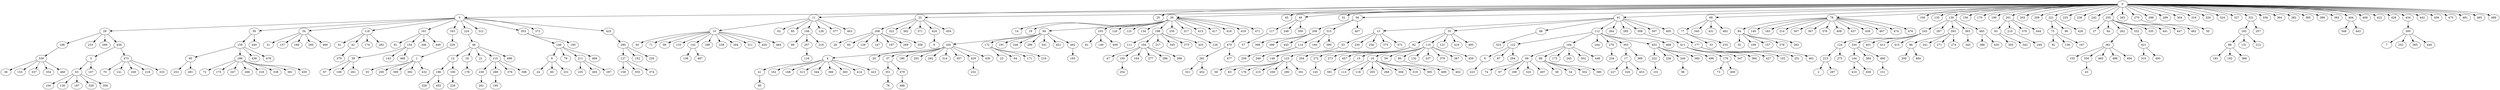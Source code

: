 digraph {
	0 [label=0]
	5 [label=5]
	11 [label=11]
	22 [label=22]
	25 [label=25]
	26 [label=26]
	45 [label=45]
	49 [label=49]
	51 [label=51]
	56 [label=56]
	61 [label=61]
	69 [label=69]
	76 [label=76]
	100 [label=100]
	135 [label=135]
	139 [label=139]
	156 [label=156]
	170 [label=170]
	190 [label=190]
	201 [label=201]
	203 [label=203]
	209 [label=209]
	221 [label=221]
	225 [label=225]
	236 [label=236]
	242 [label=242]
	255 [label=255]
	263 [label=263]
	270 [label=270]
	298 [label=298]
	299 [label=299]
	304 [label=304]
	316 [label=316]
	320 [label=320]
	324 [label=324]
	327 [label=327]
	331 [label=331]
	336 [label=336]
	364 [label=364]
	382 [label=382]
	385 [label=385]
	389 [label=389]
	393 [label=393]
	404 [label=404]
	406 [label=406]
	422 [label=422]
	428 [label=428]
	434 [label=434]
	442 [label=442]
	456 [label=456]
	475 [label=475]
	481 [label=481]
	485 [label=485]
	489 [label=489]
	29 [label=29]
	30 [label=30]
	34 [label=34]
	119 [label=119]
	161 [label=161]
	163 [label=163]
	224 [label=224]
	312 [label=312]
	353 [label=353]
	372 [label=372]
	425 [label=425]
	10 [label=10]
	62 [label=62]
	85 [label=85]
	106 [label=106]
	128 [label=128]
	377 [label=377]
	463 [label=463]
	208 [label=208]
	322 [label=322]
	362 [label=362]
	371 [label=371]
	424 [label=424]
	454 [label=454]
	14 [label=14]
	19 [label=19]
	94 [label=94]
	103 [label=103]
	120 [label=120]
	125 [label=125]
	134 [label=134]
	198 [label=198]
	250 [label=250]
	317 [label=317]
	413 [label=413]
	417 [label=417]
	418 [label=418]
	419 [label=419]
	471 [label=471]
	117 [label=117]
	248 [label=248]
	359 [label=359]
	206 [label=206]
	315 [label=315]
	407 [label=407]
	13 [label=13]
	35 [label=35]
	48 [label=48]
	112 [label=112]
	264 [label=264]
	285 [label=285]
	308 [label=308]
	397 [label=397]
	405 [label=405]
	77 [label=77]
	340 [label=340]
	431 [label=431]
	462 [label=462]
	84 [label=84]
	140 [label=140]
	183 [label=183]
	214 [label=214]
	307 [label=307]
	367 [label=367]
	376 [label=376]
	408 [label=408]
	437 [label=437]
	439 [label=439]
	467 [label=467]
	474 [label=474]
	476 [label=476]
	243 [label=243]
	267 [label=267]
	293 [label=293]
	363 [label=363]
	483 [label=483]
	93 [label=93]
	210 [label=210]
	370 [label=370]
	444 [label=444]
	75 [label=75]
	96 [label=96]
	426 [label=426]
	27 [label=27]
	44 [label=44]
	262 [label=262]
	332 [label=332]
	335 [label=335]
	441 [label=441]
	447 [label=447]
	482 [label=482]
	50 [label=50]
	192 [label=192]
	257 [label=257]
	348 [label=348]
	443 [label=443]
	300 [label=300]
	188 [label=188]
	233 [label=233]
	266 [label=266]
	436 [label=436]
	159 [label=159]
	440 [label=440]
	31 [label=31]
	137 [label=137]
	166 [label=166]
	260 [label=260]
	466 [label=466]
	32 [label=32]
	42 [label=42]
	174 [label=174]
	282 [label=282]
	91 [label=91]
	154 [label=154]
	346 [label=346]
	449 [label=449]
	229 [label=229]
	46 [label=46]
	148 [label=148]
	185 [label=185]
	280 [label=280]
	40 [label=40]
	71 [label=71]
	99 [label=99]
	133 [label=133]
	142 [label=142]
	189 [label=189]
	238 [label=238]
	284 [label=284]
	311 [label=311]
	420 [label=420]
	464 [label=464]
	89 [label=89]
	207 [label=207]
	218 [label=218]
	28 [label=28]
	65 [label=65]
	129 [label=129]
	147 [label=147]
	187 [label=187]
	269 [label=269]
	358 [label=358]
	9 [label=9]
	165 [label=165]
	172 [label=172]
	191 [label=191]
	246 [label=246]
	296 [label=296]
	341 [label=341]
	451 [label=451]
	492 [label=492]
	81 [label=81]
	149 [label=149]
	409 [label=409]
	111 [label=111]
	194 [label=194]
	217 [label=217]
	345 [label=345]
	373 [label=373]
	433 [label=433]
	126 [label=126]
	470 [label=470]
	57 [label=57]
	398 [label=398]
	399 [label=399]
	445 [label=445]
	114 [label=114]
	160 [label=160]
	390 [label=390]
	53 [label=53]
	230 [label=230]
	256 [label=256]
	375 [label=375]
	472 [label=472]
	82 [label=82]
	110 [label=110]
	121 [label=121]
	416 [label=416]
	495 [label=495]
	323 [label=323]
	122 [label=122]
	184 [label=184]
	244 [label=244]
	276 [label=276]
	303 [label=303]
	403 [label=403]
	468 [label=468]
	411 [label=411]
	177 [label=177]
	33 [label=33]
	235 [label=235]
	52 [label=52]
	109 [label=109]
	157 [label=157]
	278 [label=278]
	283 [label=283]
	124 [label=124]
	334 [label=334]
	401 [label=401]
	412 [label=412]
	415 [label=415]
	86 [label=86]
	241 [label=241]
	271 [label=271]
	274 [label=274]
	343 [label=343]
	386 [label=386]
	435 [label=435]
	305 [label=305]
	342 [label=342]
	249 [label=249]
	92 [label=92]
	136 [label=136]
	167 [label=167]
	361 [label=361]
	421 [label=421]
	88 [label=88]
	131 [label=131]
	212 [label=212]
	7 [label=7]
	252 [label=252]
	365 [label=365]
	446 [label=446]
	339 [label=339]
	3 [label=3]
	473 [label=473]
	90 [label=90]
	186 [label=186]
	438 [label=438]
	478 [label=478]
	279 [label=279]
	39 [label=39]
	143 [label=143]
	480 [label=480]
	1 [label=1]
	12 [label=12]
	18 [label=18]
	21 [label=21]
	115 [label=115]
	498 [label=498]
	8 [label=8]
	79 [label=79]
	211 [label=211]
	469 [label=469]
	127 [label=127]
	152 [label=152]
	220 [label=220]
	138 [label=138]
	487 [label=487]
	116 [label=116]
	4 [label=4]
	20 [label=20]
	37 [label=37]
	180 [label=180]
	202 [label=202]
	292 [label=292]
	314 [label=314]
	357 [label=357]
	429 [label=429]
	430 [label=430]
	23 [label=23]
	64 [label=64]
	171 [label=171]
	219 [label=219]
	193 [label=193]
	47 [label=47]
	150 [label=150]
	164 [label=164]
	277 [label=277]
	286 [label=286]
	368 [label=368]
	281 [label=281]
	477 [label=477]
	259 [label=259]
	349 [label=349]
	146 [label=146]
	123 [label=123]
	204 [label=204]
	272 [label=272]
	273 [label=273]
	457 [label=457]
	15 [label=15]
	16 [label=16]
	59 [label=59]
	80 [label=80]
	132 [label=132]
	237 [label=237]
	379 [label=379]
	387 [label=387]
	459 [label=459]
	6 [label=6]
	87 [label=87]
	294 [label=294]
	66 [label=66]
	68 [label=68]
	173 [label=173]
	245 [label=245]
	352 [label=352]
	448 [label=448]
	234 [label=234]
	17 [label=17]
	369 [label=369]
	222 [label=222]
	226 [label=226]
	240 [label=240]
	360 [label=360]
	496 [label=496]
	179 [label=179]
	347 [label=347]
	394 [label=394]
	427 [label=427]
	102 [label=102]
	251 [label=251]
	461 [label=461]
	213 [label=213]
	275 [label=275]
	144 [label=144]
	384 [label=384]
	490 [label=490]
	200 [label=200]
	484 [label=484]
	155 [label=155]
	350 [label=350]
	465 [label=465]
	486 [label=486]
	494 [label=494]
	310 [label=310]
	493 [label=493]
	181 [label=181]
	182 [label=182]
	388 [label=388]
	36 [label=36]
	153 [label=153]
	337 [label=337]
	354 [label=354]
	460 [label=460]
	63 [label=63]
	107 [label=107]
	70 [label=70]
	141 [label=141]
	169 [label=169]
	216 [label=216]
	333 [label=333]
	253 [label=253]
	491 [label=491]
	72 [label=72]
	175 [label=175]
	247 [label=247]
	288 [label=288]
	318 [label=318]
	338 [label=338]
	381 [label=381]
	450 [label=450]
	67 [label=67]
	108 [label=108]
	261 [label=261]
	55 [label=55]
	295 [label=295]
	309 [label=309]
	392 [label=392]
	432 [label=432]
	196 [label=196]
	330 [label=330]
	178 [label=178]
	239 [label=239]
	289 [label=289]
	378 [label=378]
	396 [label=396]
	24 [label=24]
	60 [label=60]
	231 [label=231]
	105 [label=105]
	265 [label=265]
	297 [label=297]
	158 [label=158]
	355 [label=355]
	374 [label=374]
	41 [label=41]
	162 [label=162]
	168 [label=168]
	313 [label=313]
	344 [label=344]
	366 [label=366]
	383 [label=383]
	414 [label=414]
	423 [label=423]
	351 [label=351]
	479 [label=479]
	232 [label=232]
	254 [label=254]
	321 [label=321]
	452 [label=452]
	58 [label=58]
	83 [label=83]
	176 [label=176]
	215 [label=215]
	258 [label=258]
	290 [label=290]
	301 [label=301]
	145 [label=145]
	391 [label=391]
	113 [label=113]
	118 [label=118]
	205 [label=205]
	268 [label=268]
	306 [label=306]
	319 [label=319]
	395 [label=395]
	499 [label=499]
	402 [label=402]
	223 [label=223]
	74 [label=74]
	97 [label=97]
	199 [label=199]
	325 [label=325]
	497 [label=497]
	38 [label=38]
	54 [label=54]
	302 [label=302]
	380 [label=380]
	227 [label=227]
	326 [label=326]
	453 [label=453]
	101 [label=101]
	98 [label=98]
	73 [label=73]
	400 [label=400]
	2 [label=2]
	287 [label=287]
	410 [label=410]
	458 [label=458]
	151 [label=151]
	43 [label=43]
	104 [label=104]
	130 [label=130]
	197 [label=197]
	329 [label=329]
	356 [label=356]
	328 [label=328]
	455 [label=455]
	228 [label=228]
	291 [label=291]
	195 [label=195]
	95 [label=95]
	78 [label=78]
	488 [label=488]
	0 -> 5
	0 -> 11
	0 -> 22
	0 -> 25
	0 -> 26
	0 -> 45
	0 -> 49
	0 -> 51
	0 -> 56
	0 -> 61
	0 -> 69
	0 -> 76
	0 -> 100
	0 -> 135
	0 -> 139
	0 -> 156
	0 -> 170
	0 -> 190
	0 -> 201
	0 -> 203
	0 -> 209
	0 -> 221
	0 -> 225
	0 -> 236
	0 -> 242
	0 -> 255
	0 -> 263
	0 -> 270
	0 -> 298
	0 -> 299
	0 -> 304
	0 -> 316
	0 -> 320
	0 -> 324
	0 -> 327
	0 -> 331
	0 -> 336
	0 -> 364
	0 -> 382
	0 -> 385
	0 -> 389
	0 -> 393
	0 -> 404
	0 -> 406
	0 -> 422
	0 -> 428
	0 -> 434
	0 -> 442
	0 -> 456
	0 -> 475
	0 -> 481
	0 -> 485
	0 -> 489
	5 -> 29
	5 -> 30
	5 -> 34
	5 -> 119
	5 -> 161
	5 -> 163
	5 -> 224
	5 -> 312
	5 -> 353
	5 -> 372
	5 -> 425
	11 -> 10
	11 -> 62
	11 -> 85
	11 -> 106
	11 -> 128
	11 -> 377
	11 -> 463
	22 -> 208
	22 -> 322
	22 -> 362
	22 -> 371
	22 -> 424
	22 -> 454
	26 -> 14
	26 -> 19
	26 -> 94
	26 -> 103
	26 -> 120
	26 -> 125
	26 -> 134
	26 -> 198
	26 -> 250
	26 -> 317
	26 -> 413
	26 -> 417
	26 -> 418
	26 -> 419
	26 -> 471
	49 -> 117
	49 -> 248
	49 -> 359
	56 -> 206
	56 -> 315
	56 -> 407
	61 -> 13
	61 -> 35
	61 -> 48
	61 -> 112
	61 -> 264
	61 -> 285
	61 -> 308
	61 -> 397
	61 -> 405
	69 -> 77
	69 -> 340
	69 -> 431
	69 -> 462
	76 -> 84
	76 -> 140
	76 -> 183
	76 -> 214
	76 -> 307
	76 -> 367
	76 -> 376
	76 -> 408
	76 -> 437
	76 -> 439
	76 -> 467
	76 -> 474
	76 -> 476
	139 -> 243
	139 -> 267
	139 -> 293
	139 -> 363
	139 -> 483
	201 -> 93
	201 -> 210
	201 -> 370
	201 -> 444
	221 -> 75
	221 -> 96
	221 -> 426
	255 -> 27
	255 -> 44
	255 -> 262
	255 -> 332
	255 -> 335
	255 -> 441
	255 -> 447
	255 -> 482
	270 -> 50
	331 -> 192
	331 -> 257
	404 -> 348
	404 -> 443
	434 -> 300
	29 -> 188
	29 -> 233
	29 -> 266
	29 -> 436
	30 -> 159
	30 -> 440
	34 -> 31
	34 -> 137
	34 -> 166
	34 -> 260
	34 -> 466
	119 -> 32
	119 -> 42
	119 -> 174
	119 -> 282
	161 -> 91
	161 -> 154
	161 -> 346
	161 -> 449
	163 -> 229
	224 -> 46
	353 -> 148
	353 -> 185
	425 -> 280
	10 -> 40
	10 -> 71
	10 -> 99
	10 -> 133
	10 -> 142
	10 -> 189
	10 -> 238
	10 -> 284
	10 -> 311
	10 -> 420
	10 -> 464
	106 -> 89
	106 -> 207
	106 -> 218
	208 -> 28
	208 -> 65
	208 -> 129
	208 -> 147
	208 -> 187
	208 -> 269
	208 -> 358
	424 -> 9
	94 -> 165
	94 -> 172
	94 -> 191
	94 -> 246
	94 -> 296
	94 -> 341
	94 -> 451
	94 -> 492
	103 -> 81
	103 -> 149
	103 -> 409
	198 -> 111
	198 -> 194
	198 -> 217
	198 -> 345
	198 -> 373
	198 -> 433
	317 -> 126
	419 -> 470
	117 -> 57
	206 -> 398
	206 -> 399
	206 -> 445
	315 -> 114
	315 -> 160
	315 -> 390
	13 -> 53
	13 -> 230
	13 -> 256
	13 -> 375
	13 -> 472
	35 -> 82
	35 -> 110
	35 -> 121
	35 -> 416
	35 -> 495
	48 -> 323
	112 -> 122
	112 -> 184
	112 -> 244
	112 -> 276
	112 -> 303
	112 -> 403
	112 -> 468
	308 -> 411
	405 -> 177
	77 -> 33
	77 -> 235
	84 -> 52
	84 -> 109
	84 -> 157
	84 -> 278
	84 -> 283
	243 -> 124
	243 -> 334
	243 -> 401
	243 -> 412
	243 -> 415
	293 -> 86
	293 -> 241
	293 -> 271
	293 -> 274
	363 -> 343
	483 -> 386
	483 -> 435
	93 -> 305
	93 -> 342
	210 -> 249
	75 -> 92
	75 -> 136
	75 -> 167
	262 -> 361
	332 -> 421
	192 -> 88
	192 -> 131
	192 -> 212
	300 -> 7
	300 -> 252
	300 -> 365
	300 -> 446
	188 -> 339
	436 -> 3
	436 -> 473
	159 -> 90
	159 -> 186
	159 -> 438
	159 -> 478
	42 -> 279
	154 -> 39
	154 -> 143
	154 -> 480
	229 -> 1
	46 -> 12
	46 -> 18
	46 -> 21
	46 -> 115
	46 -> 498
	148 -> 8
	148 -> 79
	148 -> 211
	148 -> 469
	280 -> 127
	280 -> 152
	280 -> 220
	142 -> 138
	142 -> 487
	207 -> 116
	165 -> 4
	165 -> 20
	165 -> 37
	165 -> 180
	165 -> 202
	165 -> 292
	165 -> 314
	165 -> 357
	165 -> 429
	165 -> 430
	172 -> 23
	172 -> 64
	172 -> 171
	172 -> 219
	492 -> 193
	194 -> 47
	194 -> 150
	194 -> 164
	194 -> 277
	194 -> 286
	194 -> 368
	470 -> 281
	470 -> 477
	114 -> 259
	114 -> 349
	53 -> 146
	82 -> 123
	82 -> 204
	82 -> 272
	82 -> 273
	82 -> 457
	110 -> 15
	110 -> 16
	110 -> 59
	110 -> 80
	110 -> 132
	110 -> 237
	110 -> 379
	110 -> 387
	110 -> 459
	122 -> 6
	122 -> 87
	122 -> 294
	184 -> 66
	184 -> 68
	184 -> 173
	184 -> 245
	184 -> 352
	184 -> 448
	276 -> 234
	303 -> 17
	303 -> 369
	403 -> 222
	403 -> 226
	403 -> 240
	403 -> 360
	403 -> 496
	411 -> 179
	411 -> 347
	411 -> 394
	411 -> 427
	177 -> 102
	177 -> 251
	177 -> 461
	124 -> 213
	124 -> 275
	334 -> 144
	334 -> 384
	334 -> 490
	86 -> 200
	86 -> 484
	361 -> 155
	361 -> 350
	361 -> 465
	361 -> 486
	361 -> 494
	421 -> 310
	421 -> 493
	88 -> 181
	88 -> 182
	88 -> 388
	339 -> 36
	339 -> 153
	339 -> 337
	339 -> 354
	339 -> 460
	3 -> 63
	3 -> 107
	473 -> 70
	473 -> 141
	473 -> 169
	473 -> 216
	473 -> 333
	90 -> 253
	90 -> 491
	186 -> 72
	186 -> 175
	186 -> 247
	186 -> 288
	186 -> 318
	186 -> 338
	186 -> 381
	186 -> 450
	39 -> 67
	39 -> 108
	39 -> 261
	1 -> 55
	1 -> 295
	1 -> 309
	1 -> 392
	1 -> 432
	12 -> 196
	12 -> 330
	18 -> 178
	115 -> 239
	115 -> 289
	115 -> 378
	115 -> 396
	8 -> 24
	8 -> 60
	8 -> 231
	211 -> 105
	211 -> 265
	211 -> 297
	127 -> 158
	127 -> 355
	127 -> 374
	4 -> 41
	4 -> 162
	4 -> 168
	4 -> 313
	4 -> 344
	4 -> 366
	4 -> 383
	4 -> 414
	4 -> 423
	37 -> 351
	37 -> 479
	429 -> 232
	150 -> 254
	281 -> 321
	281 -> 452
	123 -> 58
	123 -> 83
	123 -> 176
	123 -> 215
	123 -> 258
	123 -> 290
	123 -> 301
	272 -> 145
	15 -> 391
	16 -> 113
	16 -> 118
	16 -> 205
	16 -> 268
	16 -> 306
	16 -> 319
	16 -> 395
	16 -> 499
	80 -> 402
	6 -> 223
	66 -> 74
	66 -> 97
	66 -> 199
	66 -> 325
	66 -> 497
	68 -> 38
	68 -> 54
	68 -> 302
	68 -> 380
	17 -> 227
	17 -> 326
	17 -> 453
	222 -> 101
	240 -> 98
	179 -> 73
	179 -> 400
	213 -> 2
	213 -> 287
	144 -> 410
	144 -> 458
	490 -> 151
	350 -> 43
	63 -> 104
	63 -> 130
	63 -> 197
	63 -> 329
	63 -> 356
	196 -> 328
	196 -> 455
	330 -> 228
	239 -> 291
	289 -> 195
	41 -> 95
	351 -> 78
	479 -> 488
}
